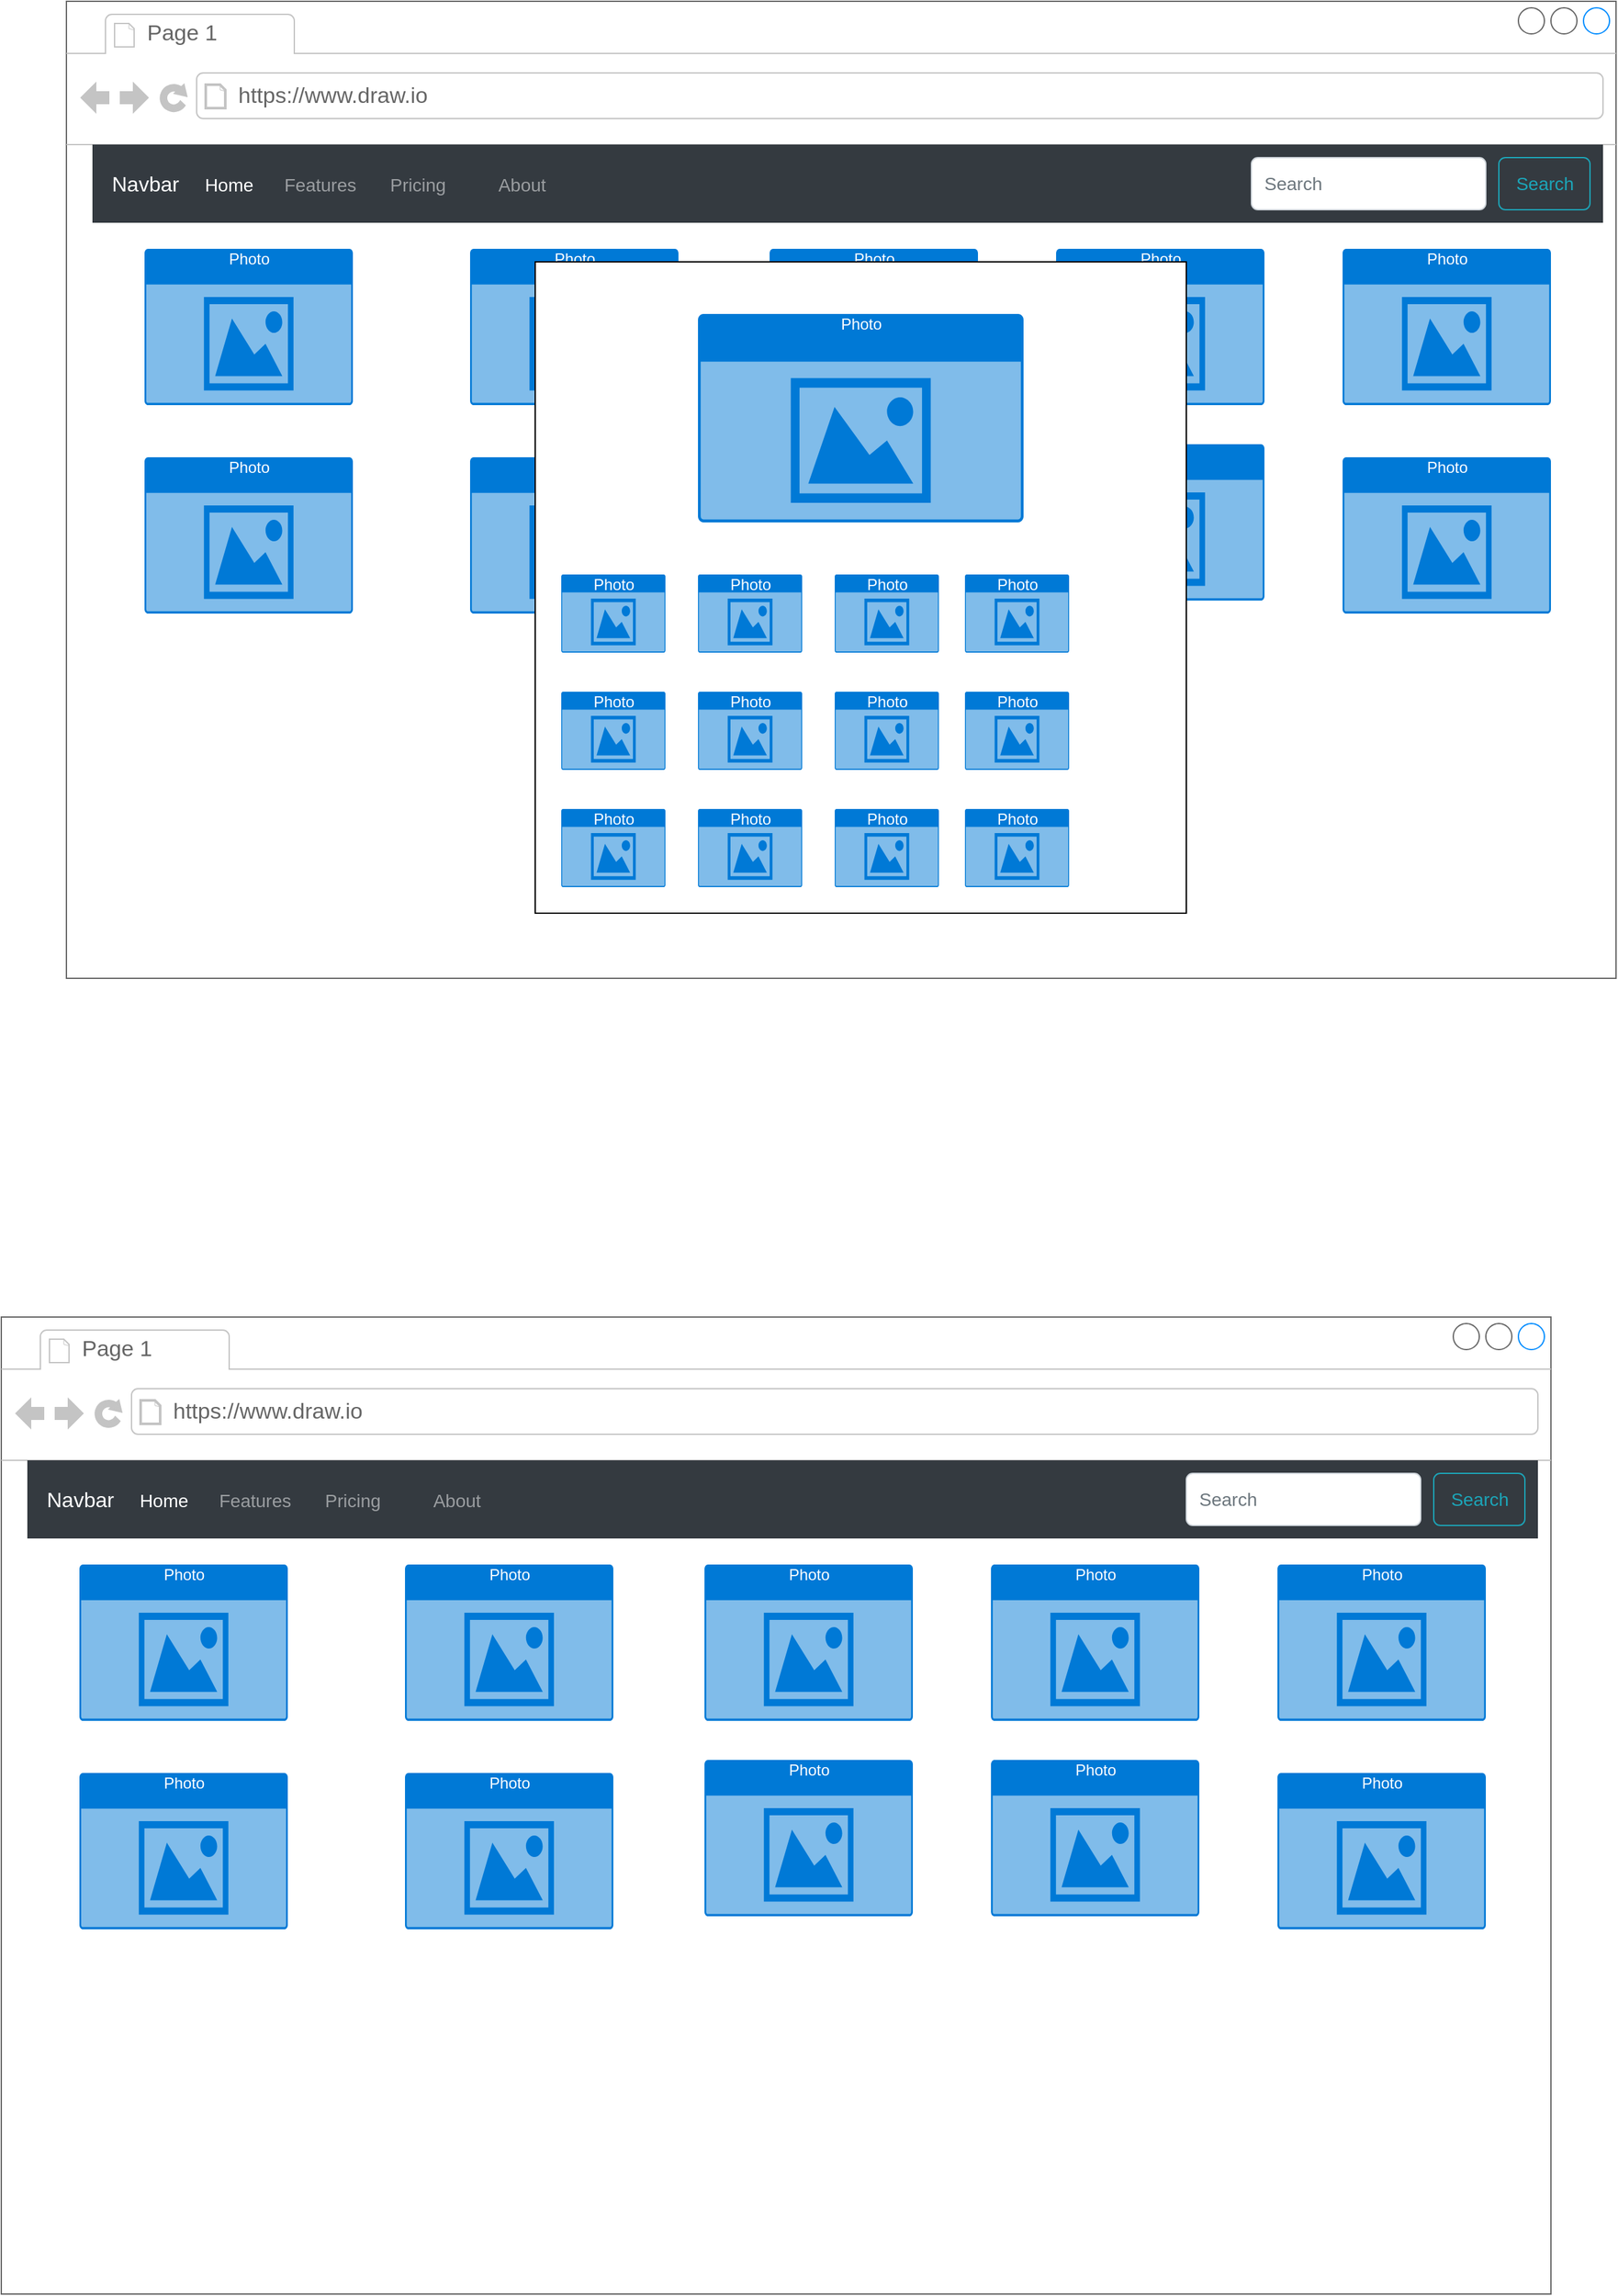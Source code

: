 <mxfile>
    <diagram id="5gGvU05w4aDVDl14ZMN-" name="Page-1">
        <mxGraphModel dx="3372" dy="2588" grid="1" gridSize="10" guides="1" tooltips="1" connect="1" arrows="1" fold="1" page="1" pageScale="1" pageWidth="850" pageHeight="1100" math="0" shadow="0">
            <root>
                <mxCell id="0"/>
                <mxCell id="1" parent="0"/>
                <mxCell id="2" value="" style="strokeWidth=1;shadow=0;dashed=0;align=center;html=1;shape=mxgraph.mockup.containers.browserWindow;rSize=0;strokeColor=#666666;strokeColor2=#008cff;strokeColor3=#c4c4c4;mainText=,;recursiveResize=0;" parent="1" vertex="1">
                    <mxGeometry x="-340" y="230" width="1190" height="750" as="geometry"/>
                </mxCell>
                <mxCell id="3" value="Page 1" style="strokeWidth=1;shadow=0;dashed=0;align=center;html=1;shape=mxgraph.mockup.containers.anchor;fontSize=17;fontColor=#666666;align=left;" parent="2" vertex="1">
                    <mxGeometry x="60" y="12" width="110" height="26" as="geometry"/>
                </mxCell>
                <mxCell id="4" value="https://www.draw.io" style="strokeWidth=1;shadow=0;dashed=0;align=center;html=1;shape=mxgraph.mockup.containers.anchor;rSize=0;fontSize=17;fontColor=#666666;align=left;" parent="2" vertex="1">
                    <mxGeometry x="130" y="60" width="250" height="26" as="geometry"/>
                </mxCell>
                <mxCell id="5" value="Photo" style="html=1;strokeColor=none;fillColor=#0079D6;labelPosition=center;verticalLabelPosition=middle;verticalAlign=top;align=center;fontSize=12;outlineConnect=0;spacingTop=-6;fontColor=#FFFFFF;sketch=0;shape=mxgraph.sitemap.photo;" parent="2" vertex="1">
                    <mxGeometry x="60" y="190" width="160" height="120" as="geometry"/>
                </mxCell>
                <mxCell id="8" value="Photo" style="html=1;strokeColor=none;fillColor=#0079D6;labelPosition=center;verticalLabelPosition=middle;verticalAlign=top;align=center;fontSize=12;outlineConnect=0;spacingTop=-6;fontColor=#FFFFFF;sketch=0;shape=mxgraph.sitemap.photo;" parent="2" vertex="1">
                    <mxGeometry x="310" y="190" width="160" height="120" as="geometry"/>
                </mxCell>
                <mxCell id="9" value="Photo" style="html=1;strokeColor=none;fillColor=#0079D6;labelPosition=center;verticalLabelPosition=middle;verticalAlign=top;align=center;fontSize=12;outlineConnect=0;spacingTop=-6;fontColor=#FFFFFF;sketch=0;shape=mxgraph.sitemap.photo;" parent="2" vertex="1">
                    <mxGeometry x="540" y="190" width="160" height="120" as="geometry"/>
                </mxCell>
                <mxCell id="10" value="Photo" style="html=1;strokeColor=none;fillColor=#0079D6;labelPosition=center;verticalLabelPosition=middle;verticalAlign=top;align=center;fontSize=12;outlineConnect=0;spacingTop=-6;fontColor=#FFFFFF;sketch=0;shape=mxgraph.sitemap.photo;" parent="2" vertex="1">
                    <mxGeometry x="540" y="340" width="160" height="120" as="geometry"/>
                </mxCell>
                <mxCell id="11" value="Photo" style="html=1;strokeColor=none;fillColor=#0079D6;labelPosition=center;verticalLabelPosition=middle;verticalAlign=top;align=center;fontSize=12;outlineConnect=0;spacingTop=-6;fontColor=#FFFFFF;sketch=0;shape=mxgraph.sitemap.photo;" parent="2" vertex="1">
                    <mxGeometry x="310" y="350" width="160" height="120" as="geometry"/>
                </mxCell>
                <mxCell id="12" value="Photo" style="html=1;strokeColor=none;fillColor=#0079D6;labelPosition=center;verticalLabelPosition=middle;verticalAlign=top;align=center;fontSize=12;outlineConnect=0;spacingTop=-6;fontColor=#FFFFFF;sketch=0;shape=mxgraph.sitemap.photo;" parent="2" vertex="1">
                    <mxGeometry x="60" y="350" width="160" height="120" as="geometry"/>
                </mxCell>
                <mxCell id="37" value="Navbar" style="html=1;shadow=0;dashed=0;fillColor=#343A40;strokeColor=none;fontSize=16;fontColor=#ffffff;align=left;spacing=15;" parent="2" vertex="1">
                    <mxGeometry x="20" y="110" width="1160" height="60" as="geometry"/>
                </mxCell>
                <mxCell id="38" value="Home" style="fillColor=none;strokeColor=none;fontSize=14;fontColor=#ffffff;align=center;" parent="37" vertex="1">
                    <mxGeometry width="70" height="40" relative="1" as="geometry">
                        <mxPoint x="70" y="10" as="offset"/>
                    </mxGeometry>
                </mxCell>
                <mxCell id="39" value="Features" style="fillColor=none;strokeColor=none;fontSize=14;fontColor=#9A9DA0;align=center;" parent="37" vertex="1">
                    <mxGeometry width="70" height="40" relative="1" as="geometry">
                        <mxPoint x="140" y="10" as="offset"/>
                    </mxGeometry>
                </mxCell>
                <mxCell id="40" value="Pricing" style="fillColor=none;strokeColor=none;fontSize=14;fontColor=#9A9DA0;align=center;spacingRight=0;" parent="37" vertex="1">
                    <mxGeometry width="80" height="40" relative="1" as="geometry">
                        <mxPoint x="210" y="10" as="offset"/>
                    </mxGeometry>
                </mxCell>
                <mxCell id="41" value="About" style="fillColor=none;strokeColor=none;fontSize=14;fontColor=#9A9DA0;align=center;" parent="37" vertex="1">
                    <mxGeometry width="80" height="40" relative="1" as="geometry">
                        <mxPoint x="290" y="10" as="offset"/>
                    </mxGeometry>
                </mxCell>
                <mxCell id="42" value="Search" style="html=1;shadow=0;dashed=0;shape=mxgraph.bootstrap.rrect;rSize=5;fontSize=14;fontColor=#1CA5B8;strokeColor=#1CA5B8;fillColor=none;" parent="37" vertex="1">
                    <mxGeometry x="1" width="70" height="40" relative="1" as="geometry">
                        <mxPoint x="-80" y="10" as="offset"/>
                    </mxGeometry>
                </mxCell>
                <mxCell id="43" value="Search" style="html=1;shadow=0;dashed=0;shape=mxgraph.bootstrap.rrect;rSize=5;fontSize=14;fontColor=#6C767D;strokeColor=#CED4DA;fillColor=#ffffff;align=left;spacing=10;" parent="37" vertex="1">
                    <mxGeometry x="1" width="180" height="40" relative="1" as="geometry">
                        <mxPoint x="-270" y="10" as="offset"/>
                    </mxGeometry>
                </mxCell>
                <mxCell id="46" value="Photo" style="html=1;strokeColor=none;fillColor=#0079D6;labelPosition=center;verticalLabelPosition=middle;verticalAlign=top;align=center;fontSize=12;outlineConnect=0;spacingTop=-6;fontColor=#FFFFFF;sketch=0;shape=mxgraph.sitemap.photo;" vertex="1" parent="2">
                    <mxGeometry x="980" y="190" width="160" height="120" as="geometry"/>
                </mxCell>
                <mxCell id="47" value="Photo" style="html=1;strokeColor=none;fillColor=#0079D6;labelPosition=center;verticalLabelPosition=middle;verticalAlign=top;align=center;fontSize=12;outlineConnect=0;spacingTop=-6;fontColor=#FFFFFF;sketch=0;shape=mxgraph.sitemap.photo;" vertex="1" parent="2">
                    <mxGeometry x="760" y="190" width="160" height="120" as="geometry"/>
                </mxCell>
                <mxCell id="48" value="Photo" style="html=1;strokeColor=none;fillColor=#0079D6;labelPosition=center;verticalLabelPosition=middle;verticalAlign=top;align=center;fontSize=12;outlineConnect=0;spacingTop=-6;fontColor=#FFFFFF;sketch=0;shape=mxgraph.sitemap.photo;" vertex="1" parent="2">
                    <mxGeometry x="760" y="340" width="160" height="120" as="geometry"/>
                </mxCell>
                <mxCell id="49" value="Photo" style="html=1;strokeColor=none;fillColor=#0079D6;labelPosition=center;verticalLabelPosition=middle;verticalAlign=top;align=center;fontSize=12;outlineConnect=0;spacingTop=-6;fontColor=#FFFFFF;sketch=0;shape=mxgraph.sitemap.photo;" vertex="1" parent="2">
                    <mxGeometry x="980" y="350" width="160" height="120" as="geometry"/>
                </mxCell>
                <mxCell id="50" value="" style="strokeWidth=1;shadow=0;dashed=0;align=center;html=1;shape=mxgraph.mockup.containers.browserWindow;rSize=0;strokeColor=#666666;strokeColor2=#008cff;strokeColor3=#c4c4c4;mainText=,;recursiveResize=0;" vertex="1" parent="1">
                    <mxGeometry x="-290" y="-780" width="1190" height="750" as="geometry"/>
                </mxCell>
                <mxCell id="51" value="Page 1" style="strokeWidth=1;shadow=0;dashed=0;align=center;html=1;shape=mxgraph.mockup.containers.anchor;fontSize=17;fontColor=#666666;align=left;" vertex="1" parent="50">
                    <mxGeometry x="60" y="12" width="110" height="26" as="geometry"/>
                </mxCell>
                <mxCell id="52" value="https://www.draw.io" style="strokeWidth=1;shadow=0;dashed=0;align=center;html=1;shape=mxgraph.mockup.containers.anchor;rSize=0;fontSize=17;fontColor=#666666;align=left;" vertex="1" parent="50">
                    <mxGeometry x="130" y="60" width="250" height="26" as="geometry"/>
                </mxCell>
                <mxCell id="53" value="Photo" style="html=1;strokeColor=none;fillColor=#0079D6;labelPosition=center;verticalLabelPosition=middle;verticalAlign=top;align=center;fontSize=12;outlineConnect=0;spacingTop=-6;fontColor=#FFFFFF;sketch=0;shape=mxgraph.sitemap.photo;" vertex="1" parent="50">
                    <mxGeometry x="60" y="190" width="160" height="120" as="geometry"/>
                </mxCell>
                <mxCell id="54" value="Photo" style="html=1;strokeColor=none;fillColor=#0079D6;labelPosition=center;verticalLabelPosition=middle;verticalAlign=top;align=center;fontSize=12;outlineConnect=0;spacingTop=-6;fontColor=#FFFFFF;sketch=0;shape=mxgraph.sitemap.photo;" vertex="1" parent="50">
                    <mxGeometry x="310" y="190" width="160" height="120" as="geometry"/>
                </mxCell>
                <mxCell id="55" value="Photo" style="html=1;strokeColor=none;fillColor=#0079D6;labelPosition=center;verticalLabelPosition=middle;verticalAlign=top;align=center;fontSize=12;outlineConnect=0;spacingTop=-6;fontColor=#FFFFFF;sketch=0;shape=mxgraph.sitemap.photo;" vertex="1" parent="50">
                    <mxGeometry x="540" y="190" width="160" height="120" as="geometry"/>
                </mxCell>
                <mxCell id="56" value="Photo" style="html=1;strokeColor=none;fillColor=#0079D6;labelPosition=center;verticalLabelPosition=middle;verticalAlign=top;align=center;fontSize=12;outlineConnect=0;spacingTop=-6;fontColor=#FFFFFF;sketch=0;shape=mxgraph.sitemap.photo;" vertex="1" parent="50">
                    <mxGeometry x="540" y="340" width="160" height="120" as="geometry"/>
                </mxCell>
                <mxCell id="57" value="Photo" style="html=1;strokeColor=none;fillColor=#0079D6;labelPosition=center;verticalLabelPosition=middle;verticalAlign=top;align=center;fontSize=12;outlineConnect=0;spacingTop=-6;fontColor=#FFFFFF;sketch=0;shape=mxgraph.sitemap.photo;" vertex="1" parent="50">
                    <mxGeometry x="310" y="350" width="160" height="120" as="geometry"/>
                </mxCell>
                <mxCell id="58" value="Photo" style="html=1;strokeColor=none;fillColor=#0079D6;labelPosition=center;verticalLabelPosition=middle;verticalAlign=top;align=center;fontSize=12;outlineConnect=0;spacingTop=-6;fontColor=#FFFFFF;sketch=0;shape=mxgraph.sitemap.photo;" vertex="1" parent="50">
                    <mxGeometry x="60" y="350" width="160" height="120" as="geometry"/>
                </mxCell>
                <mxCell id="59" value="Navbar" style="html=1;shadow=0;dashed=0;fillColor=#343A40;strokeColor=none;fontSize=16;fontColor=#ffffff;align=left;spacing=15;" vertex="1" parent="50">
                    <mxGeometry x="20" y="110" width="1160" height="60" as="geometry"/>
                </mxCell>
                <mxCell id="60" value="Home" style="fillColor=none;strokeColor=none;fontSize=14;fontColor=#ffffff;align=center;" vertex="1" parent="59">
                    <mxGeometry width="70" height="40" relative="1" as="geometry">
                        <mxPoint x="70" y="10" as="offset"/>
                    </mxGeometry>
                </mxCell>
                <mxCell id="61" value="Features" style="fillColor=none;strokeColor=none;fontSize=14;fontColor=#9A9DA0;align=center;" vertex="1" parent="59">
                    <mxGeometry width="70" height="40" relative="1" as="geometry">
                        <mxPoint x="140" y="10" as="offset"/>
                    </mxGeometry>
                </mxCell>
                <mxCell id="62" value="Pricing" style="fillColor=none;strokeColor=none;fontSize=14;fontColor=#9A9DA0;align=center;spacingRight=0;" vertex="1" parent="59">
                    <mxGeometry width="80" height="40" relative="1" as="geometry">
                        <mxPoint x="210" y="10" as="offset"/>
                    </mxGeometry>
                </mxCell>
                <mxCell id="63" value="About" style="fillColor=none;strokeColor=none;fontSize=14;fontColor=#9A9DA0;align=center;" vertex="1" parent="59">
                    <mxGeometry width="80" height="40" relative="1" as="geometry">
                        <mxPoint x="290" y="10" as="offset"/>
                    </mxGeometry>
                </mxCell>
                <mxCell id="64" value="Search" style="html=1;shadow=0;dashed=0;shape=mxgraph.bootstrap.rrect;rSize=5;fontSize=14;fontColor=#1CA5B8;strokeColor=#1CA5B8;fillColor=none;" vertex="1" parent="59">
                    <mxGeometry x="1" width="70" height="40" relative="1" as="geometry">
                        <mxPoint x="-80" y="10" as="offset"/>
                    </mxGeometry>
                </mxCell>
                <mxCell id="65" value="Search" style="html=1;shadow=0;dashed=0;shape=mxgraph.bootstrap.rrect;rSize=5;fontSize=14;fontColor=#6C767D;strokeColor=#CED4DA;fillColor=#ffffff;align=left;spacing=10;" vertex="1" parent="59">
                    <mxGeometry x="1" width="180" height="40" relative="1" as="geometry">
                        <mxPoint x="-270" y="10" as="offset"/>
                    </mxGeometry>
                </mxCell>
                <mxCell id="66" value="Photo" style="html=1;strokeColor=none;fillColor=#0079D6;labelPosition=center;verticalLabelPosition=middle;verticalAlign=top;align=center;fontSize=12;outlineConnect=0;spacingTop=-6;fontColor=#FFFFFF;sketch=0;shape=mxgraph.sitemap.photo;" vertex="1" parent="50">
                    <mxGeometry x="980" y="190" width="160" height="120" as="geometry"/>
                </mxCell>
                <mxCell id="67" value="Photo" style="html=1;strokeColor=none;fillColor=#0079D6;labelPosition=center;verticalLabelPosition=middle;verticalAlign=top;align=center;fontSize=12;outlineConnect=0;spacingTop=-6;fontColor=#FFFFFF;sketch=0;shape=mxgraph.sitemap.photo;" vertex="1" parent="50">
                    <mxGeometry x="760" y="190" width="160" height="120" as="geometry"/>
                </mxCell>
                <mxCell id="68" value="Photo" style="html=1;strokeColor=none;fillColor=#0079D6;labelPosition=center;verticalLabelPosition=middle;verticalAlign=top;align=center;fontSize=12;outlineConnect=0;spacingTop=-6;fontColor=#FFFFFF;sketch=0;shape=mxgraph.sitemap.photo;" vertex="1" parent="50">
                    <mxGeometry x="760" y="340" width="160" height="120" as="geometry"/>
                </mxCell>
                <mxCell id="69" value="Photo" style="html=1;strokeColor=none;fillColor=#0079D6;labelPosition=center;verticalLabelPosition=middle;verticalAlign=top;align=center;fontSize=12;outlineConnect=0;spacingTop=-6;fontColor=#FFFFFF;sketch=0;shape=mxgraph.sitemap.photo;" vertex="1" parent="50">
                    <mxGeometry x="980" y="350" width="160" height="120" as="geometry"/>
                </mxCell>
                <mxCell id="80" value="" style="whiteSpace=wrap;html=1;aspect=fixed;" vertex="1" parent="50">
                    <mxGeometry x="360" y="200" width="500" height="500" as="geometry"/>
                </mxCell>
                <mxCell id="81" value="Photo" style="html=1;strokeColor=none;fillColor=#0079D6;labelPosition=center;verticalLabelPosition=middle;verticalAlign=top;align=center;fontSize=12;outlineConnect=0;spacingTop=-6;fontColor=#FFFFFF;sketch=0;shape=mxgraph.sitemap.photo;" vertex="1" parent="50">
                    <mxGeometry x="485" y="240" width="250" height="160" as="geometry"/>
                </mxCell>
                <mxCell id="82" value="Photo" style="html=1;strokeColor=none;fillColor=#0079D6;labelPosition=center;verticalLabelPosition=middle;verticalAlign=top;align=center;fontSize=12;outlineConnect=0;spacingTop=-6;fontColor=#FFFFFF;sketch=0;shape=mxgraph.sitemap.photo;" vertex="1" parent="50">
                    <mxGeometry x="380" y="440" width="80" height="60" as="geometry"/>
                </mxCell>
                <mxCell id="83" value="Photo" style="html=1;strokeColor=none;fillColor=#0079D6;labelPosition=center;verticalLabelPosition=middle;verticalAlign=top;align=center;fontSize=12;outlineConnect=0;spacingTop=-6;fontColor=#FFFFFF;sketch=0;shape=mxgraph.sitemap.photo;" vertex="1" parent="50">
                    <mxGeometry x="485" y="440" width="80" height="60" as="geometry"/>
                </mxCell>
                <mxCell id="84" value="Photo" style="html=1;strokeColor=none;fillColor=#0079D6;labelPosition=center;verticalLabelPosition=middle;verticalAlign=top;align=center;fontSize=12;outlineConnect=0;spacingTop=-6;fontColor=#FFFFFF;sketch=0;shape=mxgraph.sitemap.photo;" vertex="1" parent="50">
                    <mxGeometry x="590" y="440" width="80" height="60" as="geometry"/>
                </mxCell>
                <mxCell id="85" value="Photo" style="html=1;strokeColor=none;fillColor=#0079D6;labelPosition=center;verticalLabelPosition=middle;verticalAlign=top;align=center;fontSize=12;outlineConnect=0;spacingTop=-6;fontColor=#FFFFFF;sketch=0;shape=mxgraph.sitemap.photo;" vertex="1" parent="50">
                    <mxGeometry x="690" y="440" width="80" height="60" as="geometry"/>
                </mxCell>
                <mxCell id="86" value="Photo" style="html=1;strokeColor=none;fillColor=#0079D6;labelPosition=center;verticalLabelPosition=middle;verticalAlign=top;align=center;fontSize=12;outlineConnect=0;spacingTop=-6;fontColor=#FFFFFF;sketch=0;shape=mxgraph.sitemap.photo;" vertex="1" parent="50">
                    <mxGeometry x="380" y="530" width="80" height="60" as="geometry"/>
                </mxCell>
                <mxCell id="87" value="Photo" style="html=1;strokeColor=none;fillColor=#0079D6;labelPosition=center;verticalLabelPosition=middle;verticalAlign=top;align=center;fontSize=12;outlineConnect=0;spacingTop=-6;fontColor=#FFFFFF;sketch=0;shape=mxgraph.sitemap.photo;" vertex="1" parent="50">
                    <mxGeometry x="485" y="530" width="80" height="60" as="geometry"/>
                </mxCell>
                <mxCell id="88" value="Photo" style="html=1;strokeColor=none;fillColor=#0079D6;labelPosition=center;verticalLabelPosition=middle;verticalAlign=top;align=center;fontSize=12;outlineConnect=0;spacingTop=-6;fontColor=#FFFFFF;sketch=0;shape=mxgraph.sitemap.photo;" vertex="1" parent="50">
                    <mxGeometry x="590" y="530" width="80" height="60" as="geometry"/>
                </mxCell>
                <mxCell id="89" value="Photo" style="html=1;strokeColor=none;fillColor=#0079D6;labelPosition=center;verticalLabelPosition=middle;verticalAlign=top;align=center;fontSize=12;outlineConnect=0;spacingTop=-6;fontColor=#FFFFFF;sketch=0;shape=mxgraph.sitemap.photo;" vertex="1" parent="50">
                    <mxGeometry x="690" y="530" width="80" height="60" as="geometry"/>
                </mxCell>
                <mxCell id="90" value="Photo" style="html=1;strokeColor=none;fillColor=#0079D6;labelPosition=center;verticalLabelPosition=middle;verticalAlign=top;align=center;fontSize=12;outlineConnect=0;spacingTop=-6;fontColor=#FFFFFF;sketch=0;shape=mxgraph.sitemap.photo;" vertex="1" parent="50">
                    <mxGeometry x="380" y="620" width="80" height="60" as="geometry"/>
                </mxCell>
                <mxCell id="91" value="Photo" style="html=1;strokeColor=none;fillColor=#0079D6;labelPosition=center;verticalLabelPosition=middle;verticalAlign=top;align=center;fontSize=12;outlineConnect=0;spacingTop=-6;fontColor=#FFFFFF;sketch=0;shape=mxgraph.sitemap.photo;" vertex="1" parent="50">
                    <mxGeometry x="485" y="620" width="80" height="60" as="geometry"/>
                </mxCell>
                <mxCell id="92" value="Photo" style="html=1;strokeColor=none;fillColor=#0079D6;labelPosition=center;verticalLabelPosition=middle;verticalAlign=top;align=center;fontSize=12;outlineConnect=0;spacingTop=-6;fontColor=#FFFFFF;sketch=0;shape=mxgraph.sitemap.photo;" vertex="1" parent="50">
                    <mxGeometry x="590" y="620" width="80" height="60" as="geometry"/>
                </mxCell>
                <mxCell id="93" value="Photo" style="html=1;strokeColor=none;fillColor=#0079D6;labelPosition=center;verticalLabelPosition=middle;verticalAlign=top;align=center;fontSize=12;outlineConnect=0;spacingTop=-6;fontColor=#FFFFFF;sketch=0;shape=mxgraph.sitemap.photo;" vertex="1" parent="50">
                    <mxGeometry x="690" y="620" width="80" height="60" as="geometry"/>
                </mxCell>
            </root>
        </mxGraphModel>
    </diagram>
</mxfile>